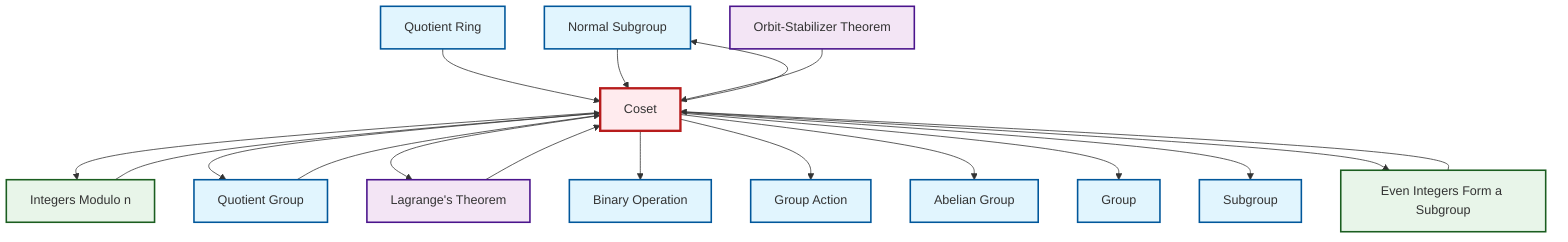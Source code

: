 graph TD
    classDef definition fill:#e1f5fe,stroke:#01579b,stroke-width:2px
    classDef theorem fill:#f3e5f5,stroke:#4a148c,stroke-width:2px
    classDef axiom fill:#fff3e0,stroke:#e65100,stroke-width:2px
    classDef example fill:#e8f5e9,stroke:#1b5e20,stroke-width:2px
    classDef current fill:#ffebee,stroke:#b71c1c,stroke-width:3px
    def-normal-subgroup["Normal Subgroup"]:::definition
    thm-lagrange["Lagrange's Theorem"]:::theorem
    def-subgroup["Subgroup"]:::definition
    def-binary-operation["Binary Operation"]:::definition
    ex-quotient-integers-mod-n["Integers Modulo n"]:::example
    def-abelian-group["Abelian Group"]:::definition
    def-quotient-group["Quotient Group"]:::definition
    def-group["Group"]:::definition
    thm-orbit-stabilizer["Orbit-Stabilizer Theorem"]:::theorem
    def-group-action["Group Action"]:::definition
    def-quotient-ring["Quotient Ring"]:::definition
    ex-even-integers-subgroup["Even Integers Form a Subgroup"]:::example
    def-coset["Coset"]:::definition
    def-quotient-ring --> def-coset
    def-coset --> ex-quotient-integers-mod-n
    def-coset --> def-quotient-group
    ex-quotient-integers-mod-n --> def-coset
    def-coset --> def-normal-subgroup
    def-coset --> thm-lagrange
    def-coset --> def-binary-operation
    def-coset --> def-group-action
    def-coset --> def-abelian-group
    def-coset --> def-group
    ex-even-integers-subgroup --> def-coset
    thm-lagrange --> def-coset
    def-normal-subgroup --> def-coset
    def-quotient-group --> def-coset
    def-coset --> def-subgroup
    thm-orbit-stabilizer --> def-coset
    def-coset --> ex-even-integers-subgroup
    class def-coset current